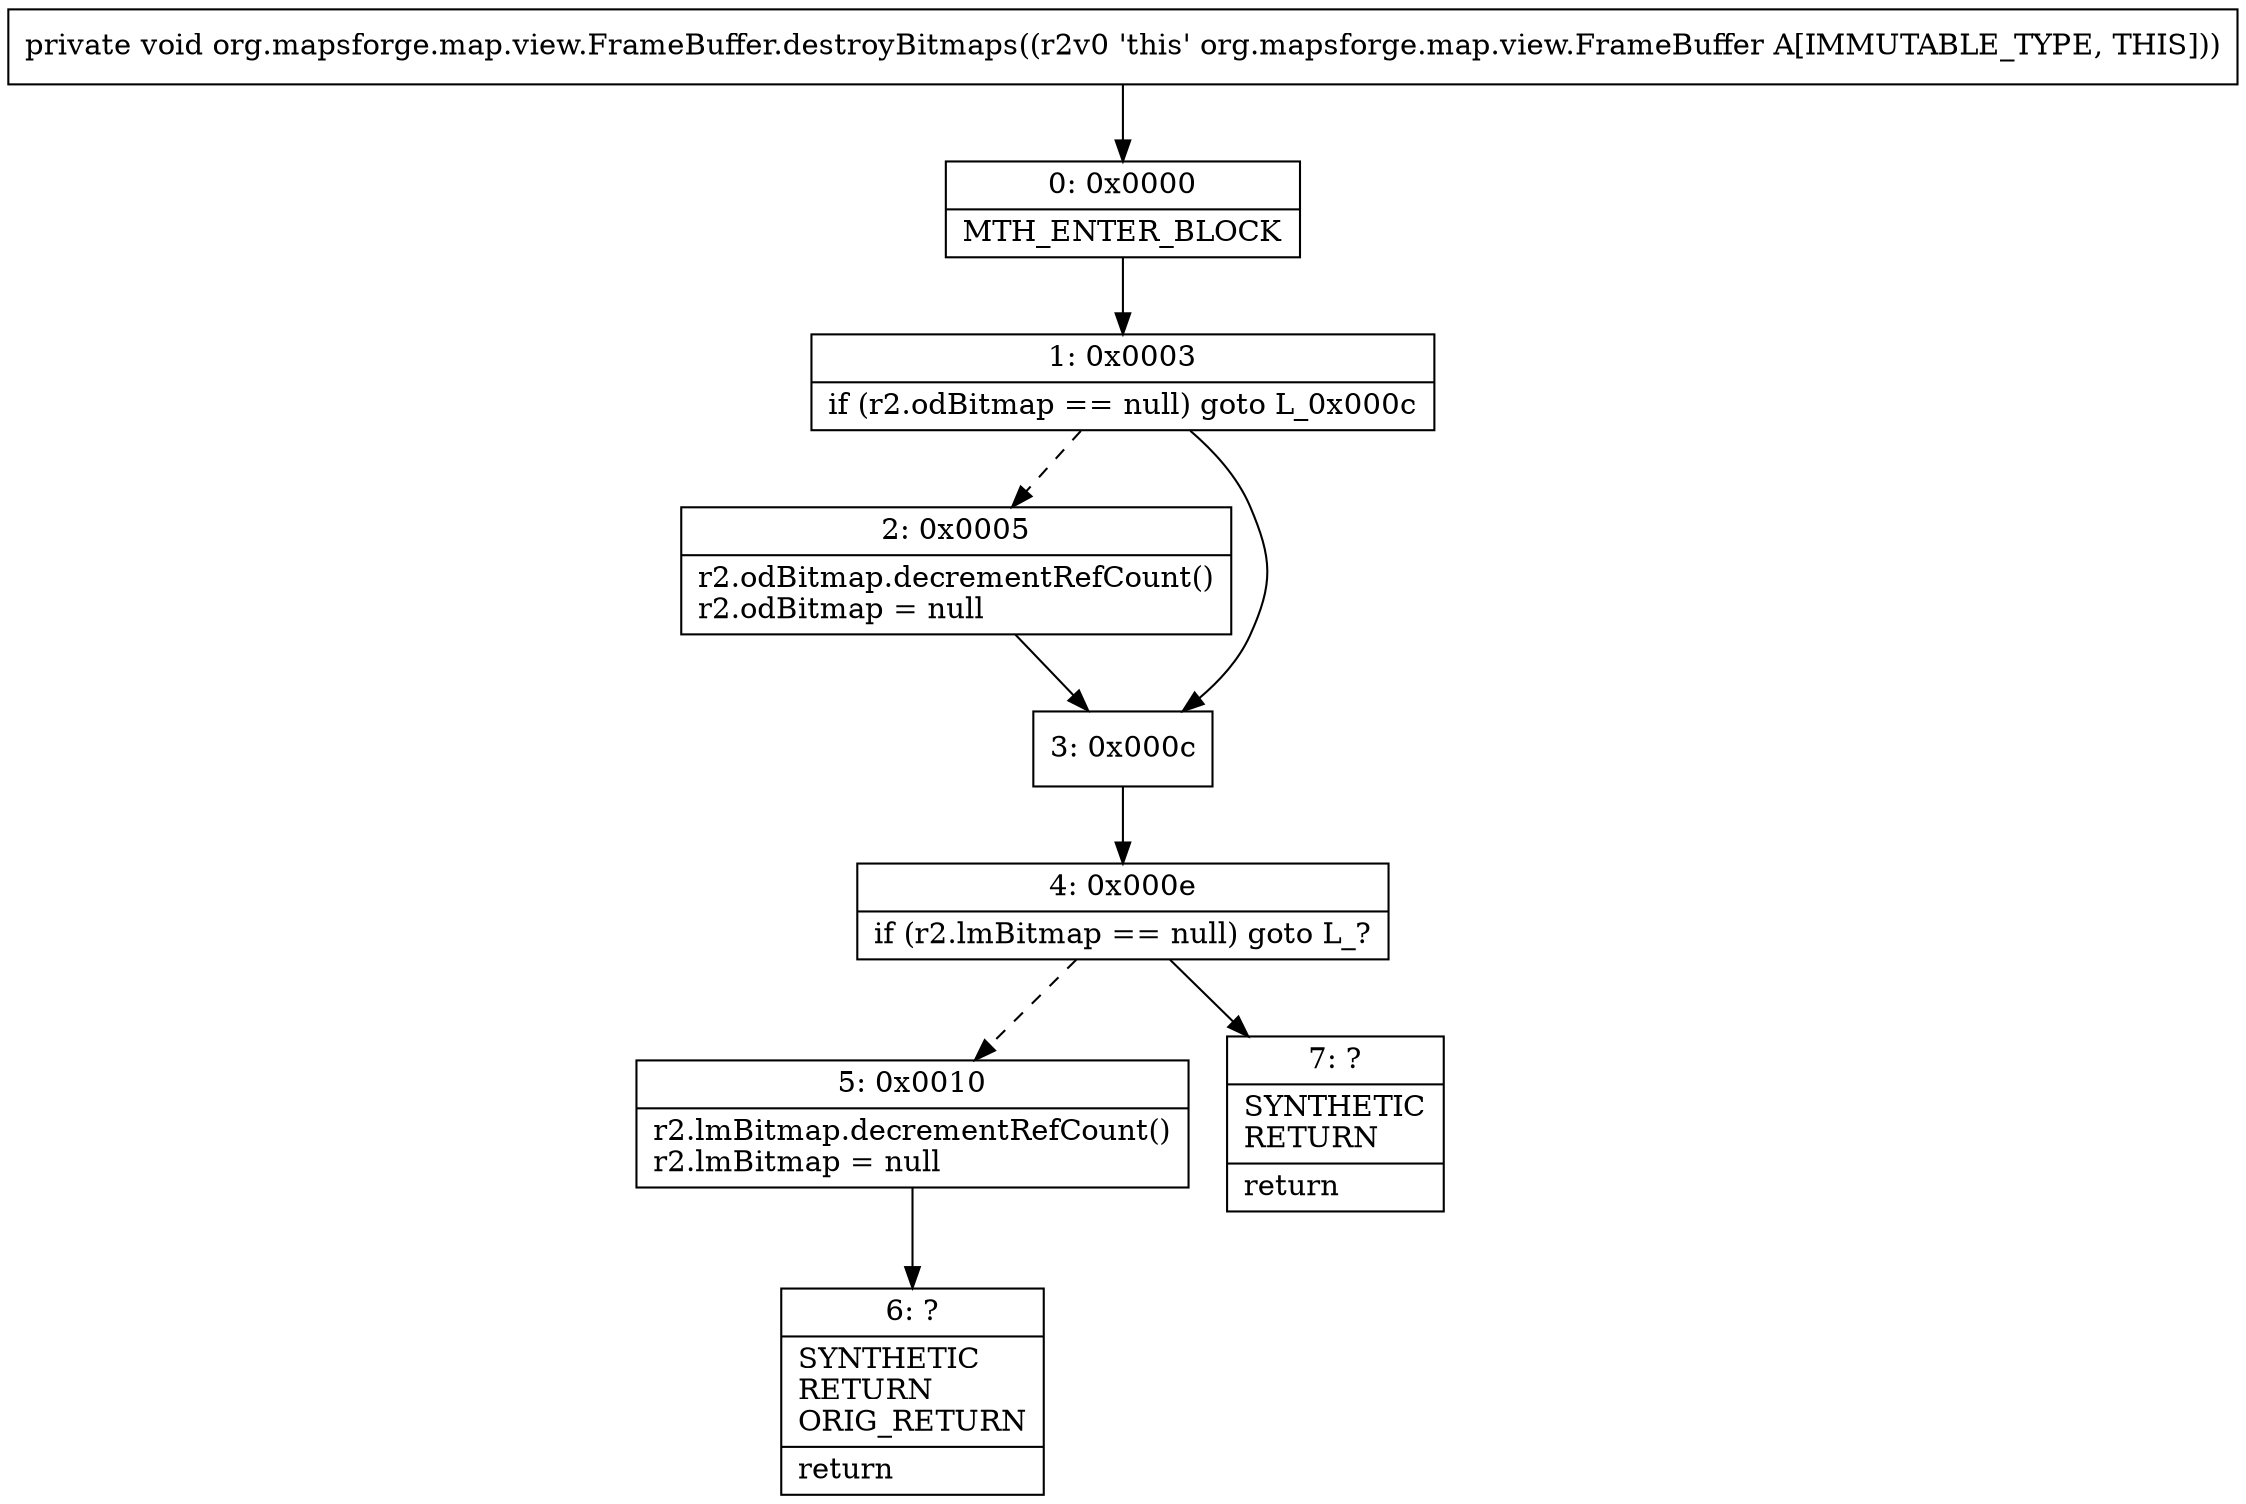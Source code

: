 digraph "CFG fororg.mapsforge.map.view.FrameBuffer.destroyBitmaps()V" {
Node_0 [shape=record,label="{0\:\ 0x0000|MTH_ENTER_BLOCK\l}"];
Node_1 [shape=record,label="{1\:\ 0x0003|if (r2.odBitmap == null) goto L_0x000c\l}"];
Node_2 [shape=record,label="{2\:\ 0x0005|r2.odBitmap.decrementRefCount()\lr2.odBitmap = null\l}"];
Node_3 [shape=record,label="{3\:\ 0x000c}"];
Node_4 [shape=record,label="{4\:\ 0x000e|if (r2.lmBitmap == null) goto L_?\l}"];
Node_5 [shape=record,label="{5\:\ 0x0010|r2.lmBitmap.decrementRefCount()\lr2.lmBitmap = null\l}"];
Node_6 [shape=record,label="{6\:\ ?|SYNTHETIC\lRETURN\lORIG_RETURN\l|return\l}"];
Node_7 [shape=record,label="{7\:\ ?|SYNTHETIC\lRETURN\l|return\l}"];
MethodNode[shape=record,label="{private void org.mapsforge.map.view.FrameBuffer.destroyBitmaps((r2v0 'this' org.mapsforge.map.view.FrameBuffer A[IMMUTABLE_TYPE, THIS])) }"];
MethodNode -> Node_0;
Node_0 -> Node_1;
Node_1 -> Node_2[style=dashed];
Node_1 -> Node_3;
Node_2 -> Node_3;
Node_3 -> Node_4;
Node_4 -> Node_5[style=dashed];
Node_4 -> Node_7;
Node_5 -> Node_6;
}

